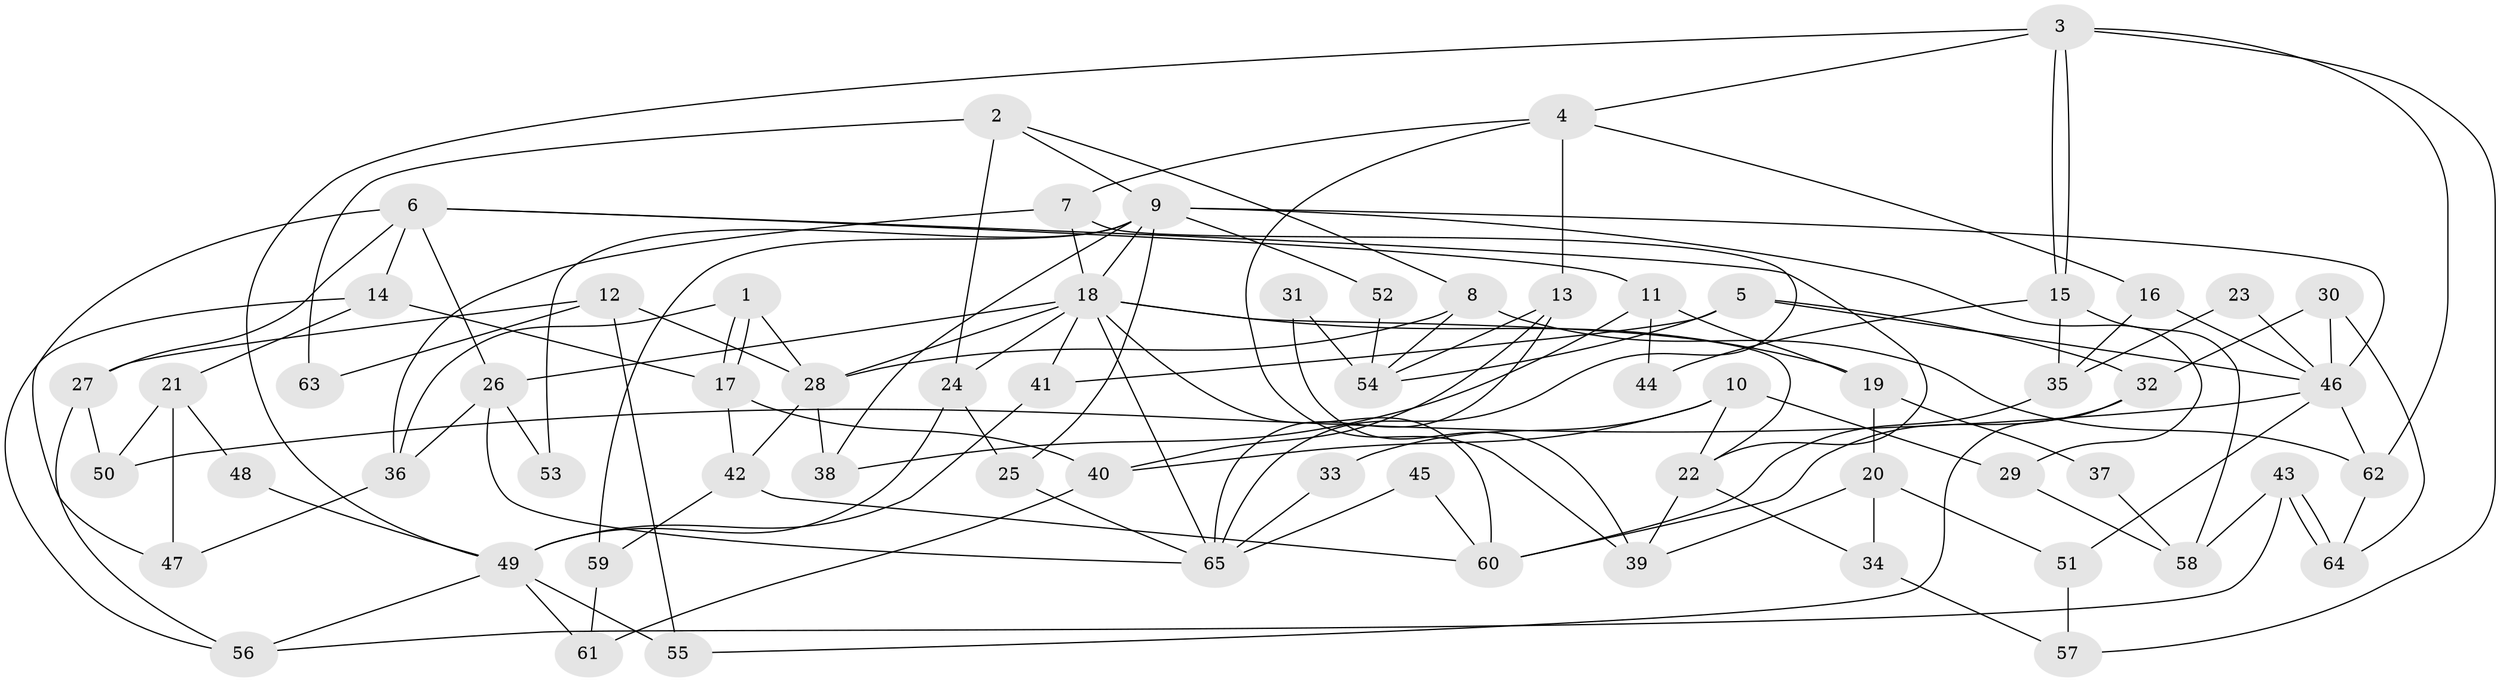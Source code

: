 // Generated by graph-tools (version 1.1) at 2025/51/03/09/25 04:51:58]
// undirected, 65 vertices, 130 edges
graph export_dot {
graph [start="1"]
  node [color=gray90,style=filled];
  1;
  2;
  3;
  4;
  5;
  6;
  7;
  8;
  9;
  10;
  11;
  12;
  13;
  14;
  15;
  16;
  17;
  18;
  19;
  20;
  21;
  22;
  23;
  24;
  25;
  26;
  27;
  28;
  29;
  30;
  31;
  32;
  33;
  34;
  35;
  36;
  37;
  38;
  39;
  40;
  41;
  42;
  43;
  44;
  45;
  46;
  47;
  48;
  49;
  50;
  51;
  52;
  53;
  54;
  55;
  56;
  57;
  58;
  59;
  60;
  61;
  62;
  63;
  64;
  65;
  1 -- 17;
  1 -- 17;
  1 -- 36;
  1 -- 28;
  2 -- 8;
  2 -- 9;
  2 -- 24;
  2 -- 63;
  3 -- 15;
  3 -- 15;
  3 -- 49;
  3 -- 4;
  3 -- 57;
  3 -- 62;
  4 -- 7;
  4 -- 13;
  4 -- 16;
  4 -- 39;
  5 -- 46;
  5 -- 54;
  5 -- 32;
  5 -- 41;
  6 -- 26;
  6 -- 27;
  6 -- 11;
  6 -- 14;
  6 -- 22;
  6 -- 47;
  7 -- 18;
  7 -- 65;
  7 -- 36;
  8 -- 62;
  8 -- 28;
  8 -- 54;
  9 -- 59;
  9 -- 38;
  9 -- 18;
  9 -- 25;
  9 -- 29;
  9 -- 46;
  9 -- 52;
  9 -- 53;
  10 -- 22;
  10 -- 40;
  10 -- 29;
  10 -- 33;
  11 -- 19;
  11 -- 38;
  11 -- 44;
  12 -- 28;
  12 -- 55;
  12 -- 27;
  12 -- 63;
  13 -- 65;
  13 -- 40;
  13 -- 54;
  14 -- 21;
  14 -- 17;
  14 -- 56;
  15 -- 58;
  15 -- 35;
  15 -- 44;
  16 -- 46;
  16 -- 35;
  17 -- 40;
  17 -- 42;
  18 -- 60;
  18 -- 19;
  18 -- 22;
  18 -- 24;
  18 -- 26;
  18 -- 28;
  18 -- 41;
  18 -- 65;
  19 -- 20;
  19 -- 37;
  20 -- 34;
  20 -- 39;
  20 -- 51;
  21 -- 47;
  21 -- 50;
  21 -- 48;
  22 -- 34;
  22 -- 39;
  23 -- 35;
  23 -- 46;
  24 -- 25;
  24 -- 49;
  25 -- 65;
  26 -- 65;
  26 -- 36;
  26 -- 53;
  27 -- 56;
  27 -- 50;
  28 -- 38;
  28 -- 42;
  29 -- 58;
  30 -- 64;
  30 -- 32;
  30 -- 46;
  31 -- 54;
  31 -- 39;
  32 -- 60;
  32 -- 55;
  33 -- 65;
  34 -- 57;
  35 -- 60;
  36 -- 47;
  37 -- 58;
  40 -- 61;
  41 -- 49;
  42 -- 59;
  42 -- 60;
  43 -- 56;
  43 -- 64;
  43 -- 64;
  43 -- 58;
  45 -- 65;
  45 -- 60;
  46 -- 50;
  46 -- 51;
  46 -- 62;
  48 -- 49;
  49 -- 55;
  49 -- 56;
  49 -- 61;
  51 -- 57;
  52 -- 54;
  59 -- 61;
  62 -- 64;
}
